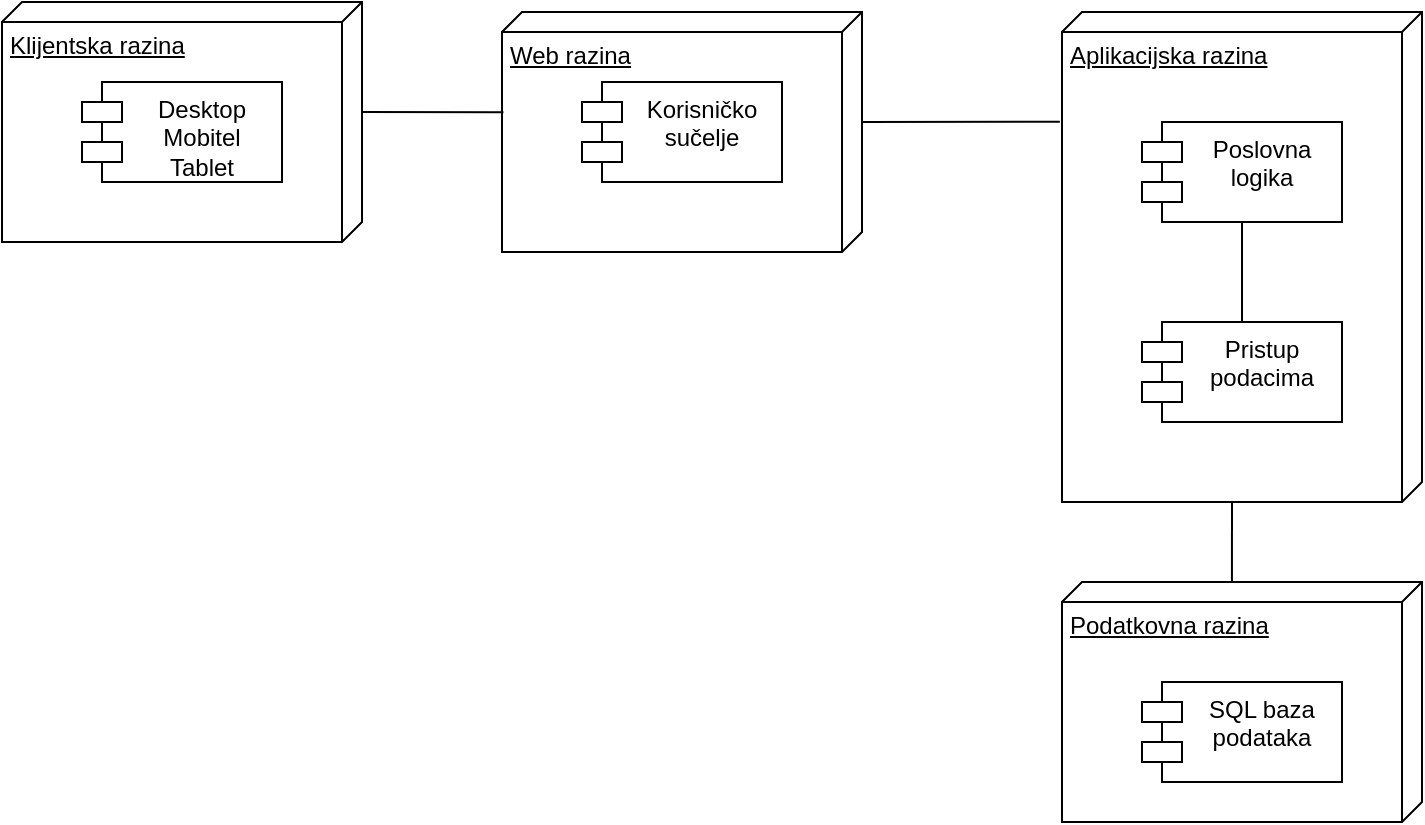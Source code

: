 <mxfile version="24.5.4" type="google">
  <diagram name="Page-1" id="BADQjrVFU8VtQnhv5c_M">
    <mxGraphModel grid="0" page="0" gridSize="10" guides="1" tooltips="1" connect="1" arrows="1" fold="1" pageScale="1" pageWidth="2336" pageHeight="1654" math="0" shadow="0">
      <root>
        <mxCell id="0" />
        <mxCell id="1" parent="0" />
        <mxCell id="I8ZRsmWN1uhxYX_VTkR--1" value="Klijentska razina" style="verticalAlign=top;align=left;spacingTop=8;spacingLeft=2;spacingRight=12;shape=cube;size=10;direction=south;fontStyle=4;html=1;whiteSpace=wrap;" vertex="1" parent="1">
          <mxGeometry x="100" y="140" width="180" height="120" as="geometry" />
        </mxCell>
        <mxCell id="I8ZRsmWN1uhxYX_VTkR--2" value="Desktop&lt;div&gt;Mobitel&lt;/div&gt;&lt;div&gt;Tablet&lt;/div&gt;" style="shape=module;align=left;spacingLeft=20;align=center;verticalAlign=top;whiteSpace=wrap;html=1;" vertex="1" parent="1">
          <mxGeometry x="140" y="180" width="100" height="50" as="geometry" />
        </mxCell>
        <mxCell id="I8ZRsmWN1uhxYX_VTkR--3" value="Web razina" style="verticalAlign=top;align=left;spacingTop=8;spacingLeft=2;spacingRight=12;shape=cube;size=10;direction=south;fontStyle=4;html=1;whiteSpace=wrap;" vertex="1" parent="1">
          <mxGeometry x="350" y="145" width="180" height="120" as="geometry" />
        </mxCell>
        <mxCell id="I8ZRsmWN1uhxYX_VTkR--4" value="Korisničko sučelje" style="shape=module;align=left;spacingLeft=20;align=center;verticalAlign=top;whiteSpace=wrap;html=1;" vertex="1" parent="1">
          <mxGeometry x="390" y="180" width="100" height="50" as="geometry" />
        </mxCell>
        <mxCell id="I8ZRsmWN1uhxYX_VTkR--5" value="Aplikacijska razina" style="verticalAlign=top;align=left;spacingTop=8;spacingLeft=2;spacingRight=12;shape=cube;size=10;direction=south;fontStyle=4;html=1;whiteSpace=wrap;" vertex="1" parent="1">
          <mxGeometry x="630" y="145" width="180" height="245" as="geometry" />
        </mxCell>
        <mxCell id="I8ZRsmWN1uhxYX_VTkR--6" value="Poslovna logika" style="shape=module;align=left;spacingLeft=20;align=center;verticalAlign=top;whiteSpace=wrap;html=1;" vertex="1" parent="1">
          <mxGeometry x="670" y="200" width="100" height="50" as="geometry" />
        </mxCell>
        <mxCell id="I8ZRsmWN1uhxYX_VTkR--7" value="Pristup podacima" style="shape=module;align=left;spacingLeft=20;align=center;verticalAlign=top;whiteSpace=wrap;html=1;" vertex="1" parent="1">
          <mxGeometry x="670" y="300" width="100" height="50" as="geometry" />
        </mxCell>
        <mxCell id="I8ZRsmWN1uhxYX_VTkR--8" value="Podatkovna razina" style="verticalAlign=top;align=left;spacingTop=8;spacingLeft=2;spacingRight=12;shape=cube;size=10;direction=south;fontStyle=4;html=1;whiteSpace=wrap;" vertex="1" parent="1">
          <mxGeometry x="630" y="430" width="180" height="120" as="geometry" />
        </mxCell>
        <mxCell id="I8ZRsmWN1uhxYX_VTkR--9" value="SQL baza podataka" style="shape=module;align=left;spacingLeft=20;align=center;verticalAlign=top;whiteSpace=wrap;html=1;" vertex="1" parent="1">
          <mxGeometry x="670" y="480" width="100" height="50" as="geometry" />
        </mxCell>
        <mxCell id="I8ZRsmWN1uhxYX_VTkR--10" value="" style="endArrow=none;html=1;rounded=0;exitX=0;exitY=0;exitDx=55;exitDy=0;exitPerimeter=0;entryX=0.418;entryY=0.996;entryDx=0;entryDy=0;entryPerimeter=0;" edge="1" parent="1" source="I8ZRsmWN1uhxYX_VTkR--1" target="I8ZRsmWN1uhxYX_VTkR--3">
          <mxGeometry width="50" height="50" relative="1" as="geometry">
            <mxPoint x="390" y="330" as="sourcePoint" />
            <mxPoint x="440" y="280" as="targetPoint" />
          </mxGeometry>
        </mxCell>
        <mxCell id="I8ZRsmWN1uhxYX_VTkR--11" value="" style="endArrow=none;html=1;rounded=0;exitX=0;exitY=0;exitDx=55;exitDy=0;exitPerimeter=0;entryX=0.224;entryY=1.006;entryDx=0;entryDy=0;entryPerimeter=0;" edge="1" parent="1" source="I8ZRsmWN1uhxYX_VTkR--3" target="I8ZRsmWN1uhxYX_VTkR--5">
          <mxGeometry width="50" height="50" relative="1" as="geometry">
            <mxPoint x="570" y="370" as="sourcePoint" />
            <mxPoint x="620" y="320" as="targetPoint" />
          </mxGeometry>
        </mxCell>
        <mxCell id="I8ZRsmWN1uhxYX_VTkR--12" value="" style="endArrow=none;html=1;rounded=0;entryX=0.5;entryY=1;entryDx=0;entryDy=0;exitX=0.5;exitY=0;exitDx=0;exitDy=0;" edge="1" parent="1" source="I8ZRsmWN1uhxYX_VTkR--7" target="I8ZRsmWN1uhxYX_VTkR--6">
          <mxGeometry width="50" height="50" relative="1" as="geometry">
            <mxPoint x="620" y="370" as="sourcePoint" />
            <mxPoint x="670" y="320" as="targetPoint" />
          </mxGeometry>
        </mxCell>
        <mxCell id="I8ZRsmWN1uhxYX_VTkR--13" value="" style="endArrow=none;html=1;rounded=0;entryX=0;entryY=0;entryDx=245;entryDy=95;entryPerimeter=0;exitX=-0.002;exitY=0.528;exitDx=0;exitDy=0;exitPerimeter=0;" edge="1" parent="1" source="I8ZRsmWN1uhxYX_VTkR--8" target="I8ZRsmWN1uhxYX_VTkR--5">
          <mxGeometry width="50" height="50" relative="1" as="geometry">
            <mxPoint x="620" y="370" as="sourcePoint" />
            <mxPoint x="670" y="320" as="targetPoint" />
          </mxGeometry>
        </mxCell>
      </root>
    </mxGraphModel>
  </diagram>
</mxfile>
